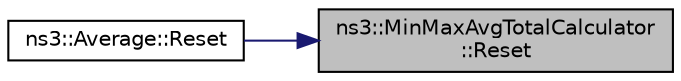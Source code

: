 digraph "ns3::MinMaxAvgTotalCalculator::Reset"
{
 // LATEX_PDF_SIZE
  edge [fontname="Helvetica",fontsize="10",labelfontname="Helvetica",labelfontsize="10"];
  node [fontname="Helvetica",fontsize="10",shape=record];
  rankdir="RL";
  Node1 [label="ns3::MinMaxAvgTotalCalculator\l::Reset",height=0.2,width=0.4,color="black", fillcolor="grey75", style="filled", fontcolor="black",tooltip="Reinitializes all variables of MinMaxAvgTotalCalculator."];
  Node1 -> Node2 [dir="back",color="midnightblue",fontsize="10",style="solid",fontname="Helvetica"];
  Node2 [label="ns3::Average::Reset",height=0.2,width=0.4,color="black", fillcolor="white", style="filled",URL="$classns3_1_1_average.html#a5e5e855348e124795df3d66d2b62d7d5",tooltip="Reset statistics."];
}
